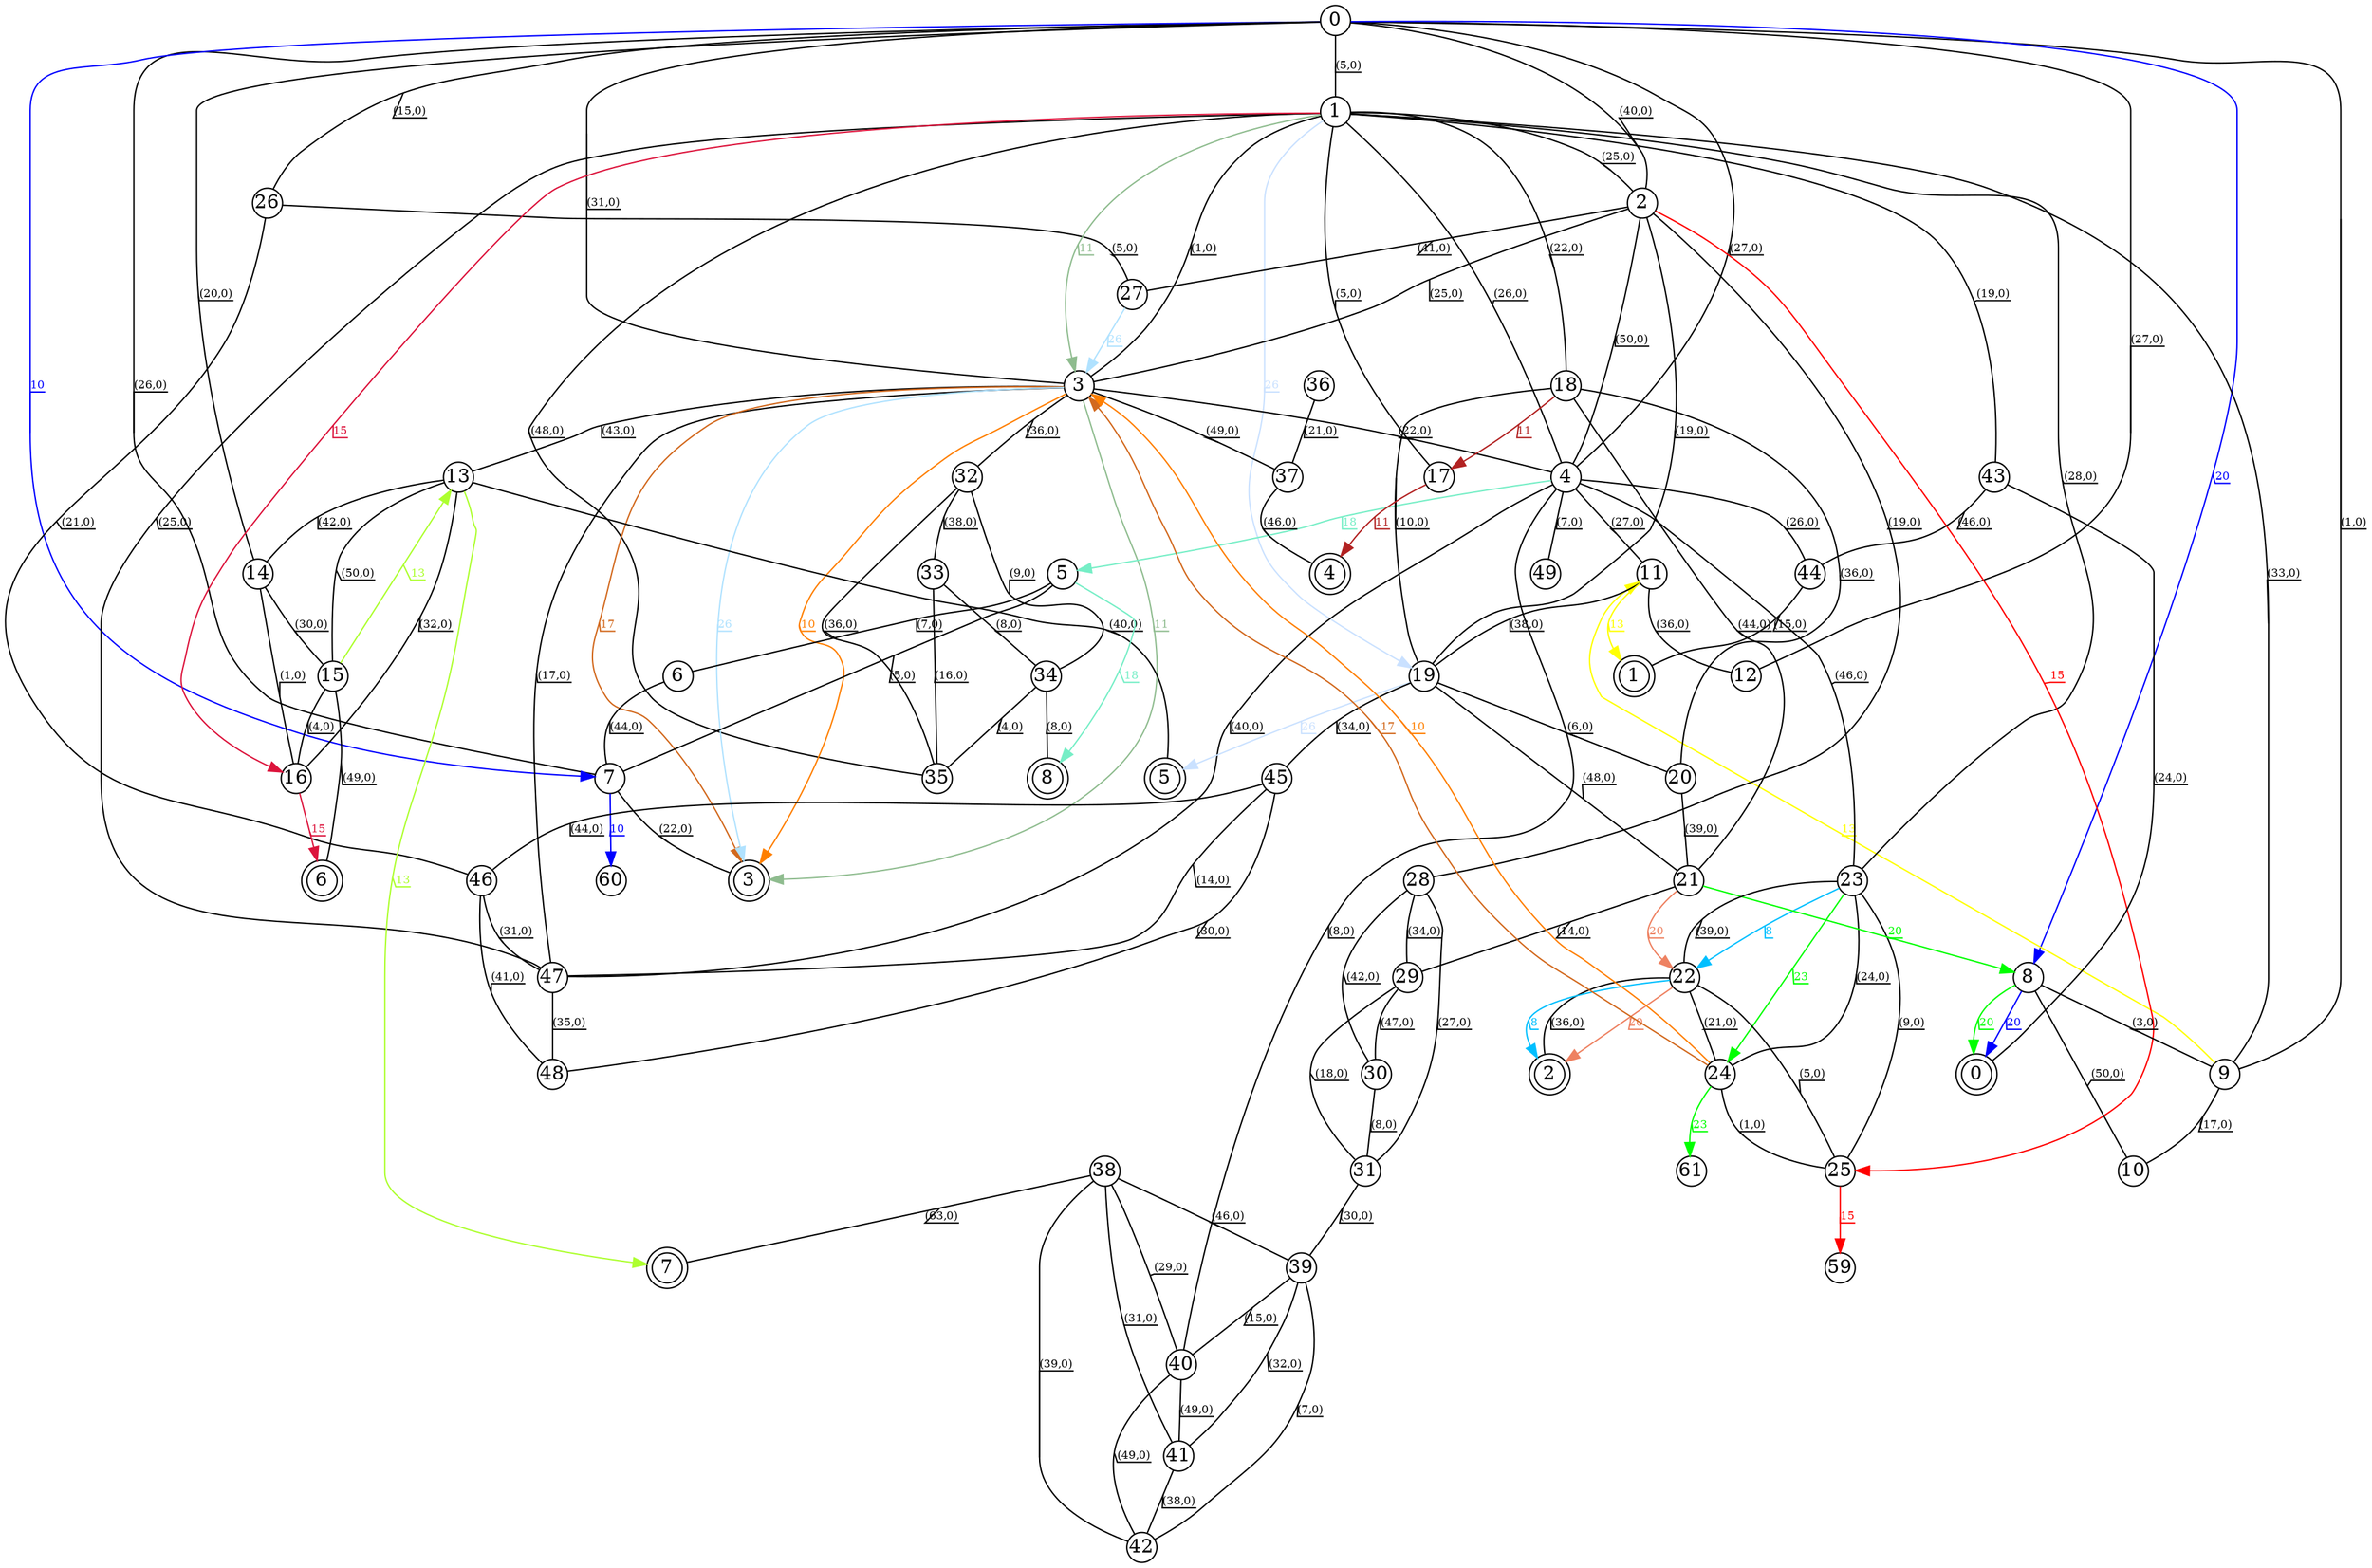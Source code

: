 digraph G {
node [shape=circle,fixedsize=true,width=0.3];
edge [decorate = true,fontsize=8];
0 -> 26[dir=none label="(15,0)"];
0 -> 14[dir=none label="(20,0)"];
0 -> 12[dir=none label="(27,0)"];
0 -> 9[dir=none label="(1,0)"];
0 -> 7[dir=none label="(26,0)"];
0 -> 1[dir=none label="(5,0)"];
0 -> 2[dir=none label="(40,0)"];
0 -> 3[dir=none label="(31,0)"];
0 -> 4[dir=none label="(27,0)"];
1 -> 43[dir=none label="(19,0)"];
1 -> 9[dir=none label="(33,0)"];
1 -> 35[dir=none label="(48,0)"];
1 -> 47[dir=none label="(25,0)"];
1 -> 23[dir=none label="(28,0)"];
1 -> 18[dir=none label="(22,0)"];
1 -> 17[dir=none label="(5,0)"];
1 -> 2[dir=none label="(25,0)"];
1 -> 3[dir=none label="(1,0)"];
1 -> 4[dir=none label="(26,0)"];
2 -> 19[dir=none label="(19,0)"];
2 -> 28[dir=none label="(19,0)"];
2 -> 27[dir=none label="(41,0)"];
2 -> 3[dir=none label="(25,0)"];
2 -> 4[dir=none label="(50,0)"];
3 -> 47[dir=none label="(17,0)"];
3 -> 13[dir=none label="(43,0)"];
3 -> 37[dir=none label="(49,0)"];
3 -> 32[dir=none label="(36,0)"];
3 -> 4[dir=none label="(22,0)"];
4 -> 23[dir=none label="(46,0)"];
4 -> 11[dir=none label="(27,0)"];
4 -> 49[dir=none label="(7,0)"];
4 -> 47[dir=none label="(40,0)"];
4 -> 44[dir=none label="(26,0)"];
4 -> 40[dir=none label="(8,0)"];
5 -> 6[dir=none label="(7,0)"];
5 -> 7[dir=none label="(5,0)"];
6 -> 7[dir=none label="(44,0)"];
7 -> 53[dir=none label="(22,0)"];
8 -> 9[dir=none label="(3,0)"];
8 -> 10[dir=none label="(50,0)"];
9 -> 10[dir=none label="(17,0)"];
11 -> 19[dir=none label="(38,0)"];
11 -> 12[dir=none label="(36,0)"];
13 -> 14[dir=none label="(42,0)"];
13 -> 15[dir=none label="(50,0)"];
13 -> 16[dir=none label="(32,0)"];
13 -> 55[dir=none label="(40,0)"];
14 -> 15[dir=none label="(30,0)"];
14 -> 16[dir=none label="(1,0)"];
15 -> 16[dir=none label="(4,0)"];
15 -> 56[dir=none label="(49,0)"];
18 -> 19[dir=none label="(10,0)"];
18 -> 20[dir=none label="(36,0)"];
18 -> 21[dir=none label="(44,0)"];
19 -> 45[dir=none label="(34,0)"];
19 -> 20[dir=none label="(6,0)"];
19 -> 21[dir=none label="(48,0)"];
20 -> 21[dir=none label="(39,0)"];
21 -> 29[dir=none label="(14,0)"];
22 -> 23[dir=none label="(39,0)"];
22 -> 24[dir=none label="(21,0)"];
22 -> 25[dir=none label="(5,0)"];
22 -> 52[dir=none label="(36,0)"];
23 -> 24[dir=none label="(24,0)"];
23 -> 25[dir=none label="(9,0)"];
24 -> 25[dir=none label="(1,0)"];
26 -> 46[dir=none label="(21,0)"];
26 -> 27[dir=none label="(5,0)"];
28 -> 29[dir=none label="(34,0)"];
28 -> 30[dir=none label="(42,0)"];
28 -> 31[dir=none label="(27,0)"];
29 -> 30[dir=none label="(47,0)"];
29 -> 31[dir=none label="(18,0)"];
30 -> 31[dir=none label="(8,0)"];
31 -> 39[dir=none label="(30,0)"];
32 -> 33[dir=none label="(38,0)"];
32 -> 34[dir=none label="(9,0)"];
32 -> 35[dir=none label="(36,0)"];
33 -> 34[dir=none label="(8,0)"];
33 -> 35[dir=none label="(16,0)"];
34 -> 35[dir=none label="(4,0)"];
34 -> 58[dir=none label="(8,0)"];
36 -> 37[dir=none label="(21,0)"];
37 -> 54[dir=none label="(46,0)"];
38 -> 39[dir=none label="(46,0)"];
38 -> 40[dir=none label="(29,0)"];
38 -> 41[dir=none label="(31,0)"];
38 -> 42[dir=none label="(39,0)"];
38 -> 57[dir=none label="(63,0)"];
39 -> 40[dir=none label="(15,0)"];
39 -> 41[dir=none label="(32,0)"];
39 -> 42[dir=none label="(7,0)"];
40 -> 41[dir=none label="(49,0)"];
40 -> 42[dir=none label="(49,0)"];
41 -> 42[dir=none label="(38,0)"];
43 -> 44[dir=none label="(46,0)"];
43 -> 50[dir=none label="(24,0)"];
44 -> 51[dir=none label="(15,0)"];
45 -> 46[dir=none label="(44,0)"];
45 -> 47[dir=none label="(14,0)"];
45 -> 48[dir=none label="(30,0)"];
46 -> 47[dir=none label="(31,0)"];
46 -> 48[dir=none label="(41,0)"];
47 -> 48[dir=none label="(35,0)"];
50[label="0" , shape=doublecircle];
51[label="1" , shape=doublecircle];
52[label="2" , shape=doublecircle];
53[label="3" , shape=doublecircle];
54[label="4" , shape=doublecircle];
55[label="5" , shape=doublecircle];
56[label="6" , shape=doublecircle];
57[label="7" , shape=doublecircle];
58[label="8" , shape=doublecircle];
edge [color = "blue" fontcolor = "blue"];
0 -> 8[label=20];
8->50[label=20];
edge [color = "green" fontcolor = "green"];
21 -> 8[label=20];
8->50[label=20];
edge [color = "yellow" fontcolor = "yellow"];
9 -> 11[label=13];
11->51[label=13];
edge [color = "salmon2" fontcolor = "salmon2"];
21 -> 22[label=20];
22->52[label=20];
edge [color = "deepskyblue" fontcolor = "deepskyblue"];
23 -> 22[label=8];
22->52[label=8];
edge [color = "darkseagreen" fontcolor = "darkseagreen"];
1 -> 3[label=11];
3->53[label=11];
edge [color = "chocolate" fontcolor = "chocolate"];
24 -> 3[label=17];
3->53[label=17];
edge [color = "lightskyblue1" fontcolor = "lightskyblue1"];
27 -> 3[label=26];
3->53[label=26];
edge [color = "darkorange1" fontcolor = "darkorange1"];
24 -> 3[label=10];
3->53[label=10];
edge [color = "firebrick" fontcolor = "firebrick"];
18 -> 17[label=11];
17->54[label=11];
edge [color = "lightsteelblue1" fontcolor = "lightsteelblue1"];
1 -> 19[label=26];
19->55[label=26];
edge [color = "crimson" fontcolor = "crimson"];
1 -> 16[label=15];
16->56[label=15];
edge [color = "greenyellow" fontcolor = "greenyellow"];
15 -> 13[label=13];
13->57[label=13];
edge [color = "aquamarine2" fontcolor = "aquamarine2"];
4 -> 5[label=18];
5->58[label=18];
edge [color = "red" fontcolor = "red"];
2 -> 25[label=15];
25->59[label=15];
edge [color = "blue" fontcolor = "blue"];
0 -> 7[label=10];
7->60[label=10];
edge [color = "green" fontcolor = "green"];
23 -> 24[label=23];
24->61[label=23];
}